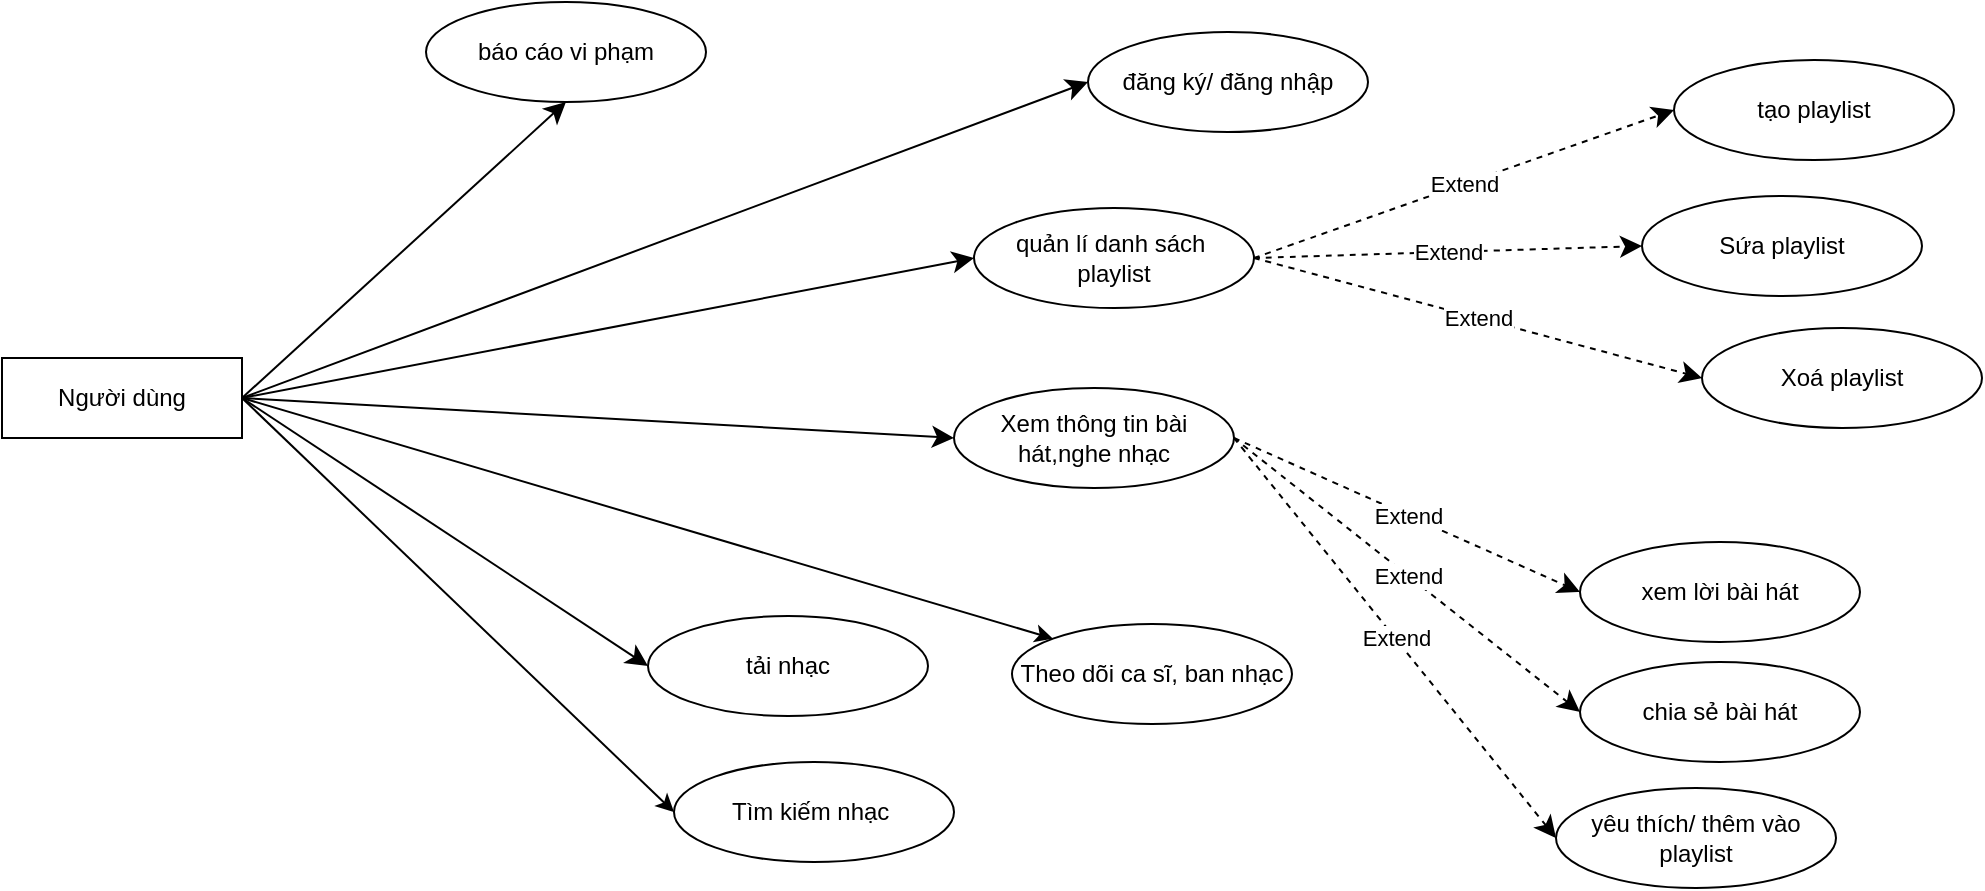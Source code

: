 <mxfile version="28.1.2">
  <diagram name="Page-1" id="LxThid09AFDaaToN8CYZ">
    <mxGraphModel dx="1042" dy="626" grid="1" gridSize="10" guides="1" tooltips="1" connect="1" arrows="1" fold="1" page="1" pageScale="1" pageWidth="850" pageHeight="1100" math="0" shadow="0">
      <root>
        <mxCell id="0" />
        <mxCell id="1" parent="0" />
        <mxCell id="ci6udBRzuEGTGsZwlOpR-2" style="rounded=0;orthogonalLoop=1;jettySize=auto;html=1;entryX=1;entryY=0.5;entryDx=0;entryDy=0;" edge="1" parent="1" target="ci6udBRzuEGTGsZwlOpR-1">
          <mxGeometry relative="1" as="geometry">
            <mxPoint x="170" y="328" as="sourcePoint" />
          </mxGeometry>
        </mxCell>
        <mxCell id="7ZYM0FB4CEL7lgZt3tm9-1" value="Người dùng" style="rounded=0;whiteSpace=wrap;html=1;" parent="1" vertex="1">
          <mxGeometry x="50" y="308" width="120" height="40" as="geometry" />
        </mxCell>
        <mxCell id="7ZYM0FB4CEL7lgZt3tm9-2" value="đăng ký/ đăng nhập" style="ellipse;whiteSpace=wrap;html=1;" parent="1" vertex="1">
          <mxGeometry x="593" y="145" width="140" height="50" as="geometry" />
        </mxCell>
        <mxCell id="7ZYM0FB4CEL7lgZt3tm9-3" value="" style="endArrow=classic;html=1;rounded=0;fontSize=12;startSize=8;endSize=8;curved=1;exitX=1;exitY=0.5;exitDx=0;exitDy=0;entryX=0;entryY=0.5;entryDx=0;entryDy=0;" parent="1" source="7ZYM0FB4CEL7lgZt3tm9-1" target="7ZYM0FB4CEL7lgZt3tm9-2" edge="1">
          <mxGeometry width="50" height="50" relative="1" as="geometry">
            <mxPoint x="736" y="183" as="sourcePoint" />
            <mxPoint x="556" y="73" as="targetPoint" />
          </mxGeometry>
        </mxCell>
        <mxCell id="7ZYM0FB4CEL7lgZt3tm9-4" value="Xem thông tin bài hát,nghe nhạc" style="ellipse;whiteSpace=wrap;html=1;" parent="1" vertex="1">
          <mxGeometry x="526" y="323" width="140" height="50" as="geometry" />
        </mxCell>
        <mxCell id="7ZYM0FB4CEL7lgZt3tm9-5" value="xem lời bài hát" style="ellipse;whiteSpace=wrap;html=1;" parent="1" vertex="1">
          <mxGeometry x="839" y="400" width="140" height="50" as="geometry" />
        </mxCell>
        <mxCell id="7ZYM0FB4CEL7lgZt3tm9-6" value="chia sẻ bài hát" style="ellipse;whiteSpace=wrap;html=1;" parent="1" vertex="1">
          <mxGeometry x="839" y="460" width="140" height="50" as="geometry" />
        </mxCell>
        <mxCell id="7ZYM0FB4CEL7lgZt3tm9-7" value="yêu thích/ thêm vào playlist" style="ellipse;whiteSpace=wrap;html=1;" parent="1" vertex="1">
          <mxGeometry x="827" y="523" width="140" height="50" as="geometry" />
        </mxCell>
        <mxCell id="7ZYM0FB4CEL7lgZt3tm9-8" style="edgeStyle=none;curved=1;rounded=0;orthogonalLoop=1;jettySize=auto;html=1;exitX=0.5;exitY=1;exitDx=0;exitDy=0;fontSize=12;startSize=8;endSize=8;" parent="1" source="7ZYM0FB4CEL7lgZt3tm9-6" target="7ZYM0FB4CEL7lgZt3tm9-6" edge="1">
          <mxGeometry relative="1" as="geometry" />
        </mxCell>
        <mxCell id="7ZYM0FB4CEL7lgZt3tm9-9" value="tải nhạc" style="ellipse;whiteSpace=wrap;html=1;" parent="1" vertex="1">
          <mxGeometry x="373" y="437" width="140" height="50" as="geometry" />
        </mxCell>
        <mxCell id="7ZYM0FB4CEL7lgZt3tm9-10" value="quản lí danh sách&amp;nbsp;&lt;div&gt;playlist&lt;/div&gt;" style="ellipse;whiteSpace=wrap;html=1;" parent="1" vertex="1">
          <mxGeometry x="536" y="233" width="140" height="50" as="geometry" />
        </mxCell>
        <mxCell id="7ZYM0FB4CEL7lgZt3tm9-11" value="" style="endArrow=classic;html=1;rounded=0;fontSize=12;startSize=8;endSize=8;curved=1;exitX=1;exitY=0.5;exitDx=0;exitDy=0;entryX=0;entryY=0.5;entryDx=0;entryDy=0;" parent="1" source="7ZYM0FB4CEL7lgZt3tm9-1" target="7ZYM0FB4CEL7lgZt3tm9-10" edge="1">
          <mxGeometry width="50" height="50" relative="1" as="geometry">
            <mxPoint x="736" y="503" as="sourcePoint" />
            <mxPoint x="786" y="453" as="targetPoint" />
          </mxGeometry>
        </mxCell>
        <mxCell id="7ZYM0FB4CEL7lgZt3tm9-12" value="" style="endArrow=classic;html=1;rounded=0;fontSize=12;startSize=8;endSize=8;curved=1;entryX=0;entryY=0.5;entryDx=0;entryDy=0;exitX=1;exitY=0.5;exitDx=0;exitDy=0;" parent="1" source="7ZYM0FB4CEL7lgZt3tm9-1" target="7ZYM0FB4CEL7lgZt3tm9-4" edge="1">
          <mxGeometry width="50" height="50" relative="1" as="geometry">
            <mxPoint x="304" y="228" as="sourcePoint" />
            <mxPoint x="846" y="493" as="targetPoint" />
          </mxGeometry>
        </mxCell>
        <mxCell id="7ZYM0FB4CEL7lgZt3tm9-13" value="" style="endArrow=classic;html=1;rounded=0;fontSize=12;startSize=8;endSize=8;curved=1;exitX=1;exitY=0.5;exitDx=0;exitDy=0;entryX=0;entryY=0.5;entryDx=0;entryDy=0;" parent="1" source="7ZYM0FB4CEL7lgZt3tm9-1" target="7ZYM0FB4CEL7lgZt3tm9-9" edge="1">
          <mxGeometry width="50" height="50" relative="1" as="geometry">
            <mxPoint x="816" y="553" as="sourcePoint" />
            <mxPoint x="866" y="503" as="targetPoint" />
          </mxGeometry>
        </mxCell>
        <mxCell id="7ZYM0FB4CEL7lgZt3tm9-14" value="" style="endArrow=classic;html=1;rounded=0;fontSize=12;startSize=8;endSize=8;curved=1;dashed=1;exitX=1;exitY=0.5;exitDx=0;exitDy=0;entryX=0;entryY=0.5;entryDx=0;entryDy=0;" parent="1" source="7ZYM0FB4CEL7lgZt3tm9-4" target="7ZYM0FB4CEL7lgZt3tm9-5" edge="1">
          <mxGeometry relative="1" as="geometry">
            <mxPoint x="676" y="553" as="sourcePoint" />
            <mxPoint x="736" y="483" as="targetPoint" />
          </mxGeometry>
        </mxCell>
        <mxCell id="7ZYM0FB4CEL7lgZt3tm9-15" value="Extend" style="edgeLabel;resizable=0;html=1;;align=center;verticalAlign=middle;" parent="7ZYM0FB4CEL7lgZt3tm9-14" connectable="0" vertex="1">
          <mxGeometry relative="1" as="geometry" />
        </mxCell>
        <mxCell id="7ZYM0FB4CEL7lgZt3tm9-16" value="" style="endArrow=classic;html=1;rounded=0;fontSize=12;startSize=8;endSize=8;curved=1;dashed=1;exitX=1;exitY=0.5;exitDx=0;exitDy=0;entryX=0;entryY=0.5;entryDx=0;entryDy=0;" parent="1" source="7ZYM0FB4CEL7lgZt3tm9-4" target="7ZYM0FB4CEL7lgZt3tm9-6" edge="1">
          <mxGeometry relative="1" as="geometry">
            <mxPoint x="886" y="573" as="sourcePoint" />
            <mxPoint x="946" y="503" as="targetPoint" />
          </mxGeometry>
        </mxCell>
        <mxCell id="7ZYM0FB4CEL7lgZt3tm9-17" value="Extend" style="edgeLabel;resizable=0;html=1;;align=center;verticalAlign=middle;" parent="7ZYM0FB4CEL7lgZt3tm9-16" connectable="0" vertex="1">
          <mxGeometry relative="1" as="geometry" />
        </mxCell>
        <mxCell id="7ZYM0FB4CEL7lgZt3tm9-18" value="" style="endArrow=classic;html=1;rounded=0;fontSize=12;startSize=8;endSize=8;curved=1;dashed=1;entryX=0;entryY=0.5;entryDx=0;entryDy=0;exitX=1;exitY=0.5;exitDx=0;exitDy=0;" parent="1" source="7ZYM0FB4CEL7lgZt3tm9-4" target="7ZYM0FB4CEL7lgZt3tm9-7" edge="1">
          <mxGeometry relative="1" as="geometry">
            <mxPoint x="726" y="363" as="sourcePoint" />
            <mxPoint x="996" y="583" as="targetPoint" />
          </mxGeometry>
        </mxCell>
        <mxCell id="7ZYM0FB4CEL7lgZt3tm9-19" value="Extend" style="edgeLabel;resizable=0;html=1;;align=center;verticalAlign=middle;" parent="7ZYM0FB4CEL7lgZt3tm9-18" connectable="0" vertex="1">
          <mxGeometry relative="1" as="geometry" />
        </mxCell>
        <mxCell id="7ZYM0FB4CEL7lgZt3tm9-20" value="báo cáo vi phạm" style="ellipse;whiteSpace=wrap;html=1;" parent="1" vertex="1">
          <mxGeometry x="262" y="130" width="140" height="50" as="geometry" />
        </mxCell>
        <mxCell id="7ZYM0FB4CEL7lgZt3tm9-21" value="" style="endArrow=classic;html=1;rounded=0;fontSize=12;startSize=8;endSize=8;curved=1;exitX=1;exitY=0.5;exitDx=0;exitDy=0;entryX=0.5;entryY=1;entryDx=0;entryDy=0;" parent="1" source="7ZYM0FB4CEL7lgZt3tm9-1" target="7ZYM0FB4CEL7lgZt3tm9-20" edge="1">
          <mxGeometry width="50" height="50" relative="1" as="geometry">
            <mxPoint x="996" y="643" as="sourcePoint" />
            <mxPoint x="1046" y="593" as="targetPoint" />
          </mxGeometry>
        </mxCell>
        <mxCell id="7ZYM0FB4CEL7lgZt3tm9-22" value="" style="endArrow=classic;html=1;rounded=0;fontSize=12;startSize=8;endSize=8;curved=1;dashed=1;exitX=1;exitY=0.5;exitDx=0;exitDy=0;entryX=0;entryY=0.5;entryDx=0;entryDy=0;" parent="1" source="7ZYM0FB4CEL7lgZt3tm9-10" target="7ZYM0FB4CEL7lgZt3tm9-28" edge="1">
          <mxGeometry relative="1" as="geometry">
            <mxPoint x="693" y="243" as="sourcePoint" />
            <mxPoint x="860" y="191" as="targetPoint" />
          </mxGeometry>
        </mxCell>
        <mxCell id="7ZYM0FB4CEL7lgZt3tm9-23" value="Extend" style="edgeLabel;resizable=0;html=1;;align=center;verticalAlign=middle;" parent="7ZYM0FB4CEL7lgZt3tm9-22" connectable="0" vertex="1">
          <mxGeometry relative="1" as="geometry" />
        </mxCell>
        <mxCell id="7ZYM0FB4CEL7lgZt3tm9-24" value="" style="endArrow=classic;html=1;rounded=0;fontSize=12;startSize=8;endSize=8;curved=1;dashed=1;exitX=1;exitY=0.5;exitDx=0;exitDy=0;entryX=0;entryY=0.5;entryDx=0;entryDy=0;" parent="1" source="7ZYM0FB4CEL7lgZt3tm9-10" target="7ZYM0FB4CEL7lgZt3tm9-30" edge="1">
          <mxGeometry relative="1" as="geometry">
            <mxPoint x="672" y="293" as="sourcePoint" />
            <mxPoint x="869" y="302" as="targetPoint" />
          </mxGeometry>
        </mxCell>
        <mxCell id="7ZYM0FB4CEL7lgZt3tm9-25" value="Extend" style="edgeLabel;resizable=0;html=1;;align=center;verticalAlign=middle;" parent="7ZYM0FB4CEL7lgZt3tm9-24" connectable="0" vertex="1">
          <mxGeometry relative="1" as="geometry" />
        </mxCell>
        <mxCell id="7ZYM0FB4CEL7lgZt3tm9-26" value="" style="endArrow=classic;html=1;rounded=0;fontSize=12;startSize=8;endSize=8;curved=1;dashed=1;exitX=1;exitY=0.5;exitDx=0;exitDy=0;entryX=0;entryY=0.5;entryDx=0;entryDy=0;" parent="1" source="7ZYM0FB4CEL7lgZt3tm9-10" target="7ZYM0FB4CEL7lgZt3tm9-29" edge="1">
          <mxGeometry relative="1" as="geometry">
            <mxPoint x="940" y="306" as="sourcePoint" />
            <mxPoint x="873" y="248" as="targetPoint" />
          </mxGeometry>
        </mxCell>
        <mxCell id="7ZYM0FB4CEL7lgZt3tm9-27" value="Extend" style="edgeLabel;resizable=0;html=1;;align=center;verticalAlign=middle;" parent="7ZYM0FB4CEL7lgZt3tm9-26" connectable="0" vertex="1">
          <mxGeometry relative="1" as="geometry" />
        </mxCell>
        <mxCell id="7ZYM0FB4CEL7lgZt3tm9-28" value="tạo playlist" style="ellipse;whiteSpace=wrap;html=1;" parent="1" vertex="1">
          <mxGeometry x="886" y="159" width="140" height="50" as="geometry" />
        </mxCell>
        <mxCell id="7ZYM0FB4CEL7lgZt3tm9-29" value="Sứa playlist" style="ellipse;whiteSpace=wrap;html=1;" parent="1" vertex="1">
          <mxGeometry x="870" y="227" width="140" height="50" as="geometry" />
        </mxCell>
        <mxCell id="7ZYM0FB4CEL7lgZt3tm9-30" value="Xoá playlist" style="ellipse;whiteSpace=wrap;html=1;" parent="1" vertex="1">
          <mxGeometry x="900" y="293" width="140" height="50" as="geometry" />
        </mxCell>
        <mxCell id="7ZYM0FB4CEL7lgZt3tm9-31" value="" style="endArrow=classic;html=1;rounded=0;entryX=0;entryY=0;entryDx=0;entryDy=0;exitX=1;exitY=0.5;exitDx=0;exitDy=0;" parent="1" source="7ZYM0FB4CEL7lgZt3tm9-1" target="7ZYM0FB4CEL7lgZt3tm9-32" edge="1">
          <mxGeometry width="50" height="50" relative="1" as="geometry">
            <mxPoint x="266" y="207" as="sourcePoint" />
            <mxPoint x="570" y="446" as="targetPoint" />
          </mxGeometry>
        </mxCell>
        <mxCell id="7ZYM0FB4CEL7lgZt3tm9-32" value="Theo dõi ca sĩ, ban nhạc" style="ellipse;whiteSpace=wrap;html=1;" parent="1" vertex="1">
          <mxGeometry x="555" y="441" width="140" height="50" as="geometry" />
        </mxCell>
        <mxCell id="ci6udBRzuEGTGsZwlOpR-1" value="Tìm kiếm nhạc&amp;nbsp;" style="ellipse;whiteSpace=wrap;html=1;direction=west;" vertex="1" parent="1">
          <mxGeometry x="386" y="510" width="140" height="50" as="geometry" />
        </mxCell>
      </root>
    </mxGraphModel>
  </diagram>
</mxfile>
